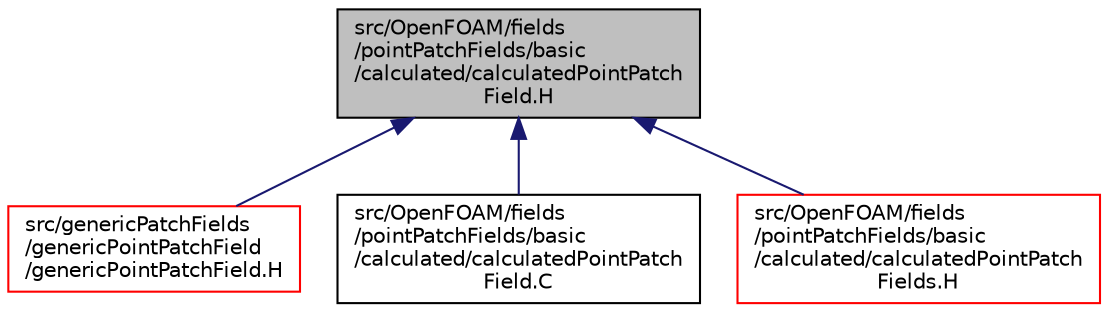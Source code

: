 digraph "src/OpenFOAM/fields/pointPatchFields/basic/calculated/calculatedPointPatchField.H"
{
  bgcolor="transparent";
  edge [fontname="Helvetica",fontsize="10",labelfontname="Helvetica",labelfontsize="10"];
  node [fontname="Helvetica",fontsize="10",shape=record];
  Node1 [label="src/OpenFOAM/fields\l/pointPatchFields/basic\l/calculated/calculatedPointPatch\lField.H",height=0.2,width=0.4,color="black", fillcolor="grey75", style="filled", fontcolor="black"];
  Node1 -> Node2 [dir="back",color="midnightblue",fontsize="10",style="solid",fontname="Helvetica"];
  Node2 [label="src/genericPatchFields\l/genericPointPatchField\l/genericPointPatchField.H",height=0.2,width=0.4,color="red",URL="$a06639.html"];
  Node1 -> Node3 [dir="back",color="midnightblue",fontsize="10",style="solid",fontname="Helvetica"];
  Node3 [label="src/OpenFOAM/fields\l/pointPatchFields/basic\l/calculated/calculatedPointPatch\lField.C",height=0.2,width=0.4,color="black",URL="$a08363.html"];
  Node1 -> Node4 [dir="back",color="midnightblue",fontsize="10",style="solid",fontname="Helvetica"];
  Node4 [label="src/OpenFOAM/fields\l/pointPatchFields/basic\l/calculated/calculatedPointPatch\lFields.H",height=0.2,width=0.4,color="red",URL="$a08366.html"];
}
